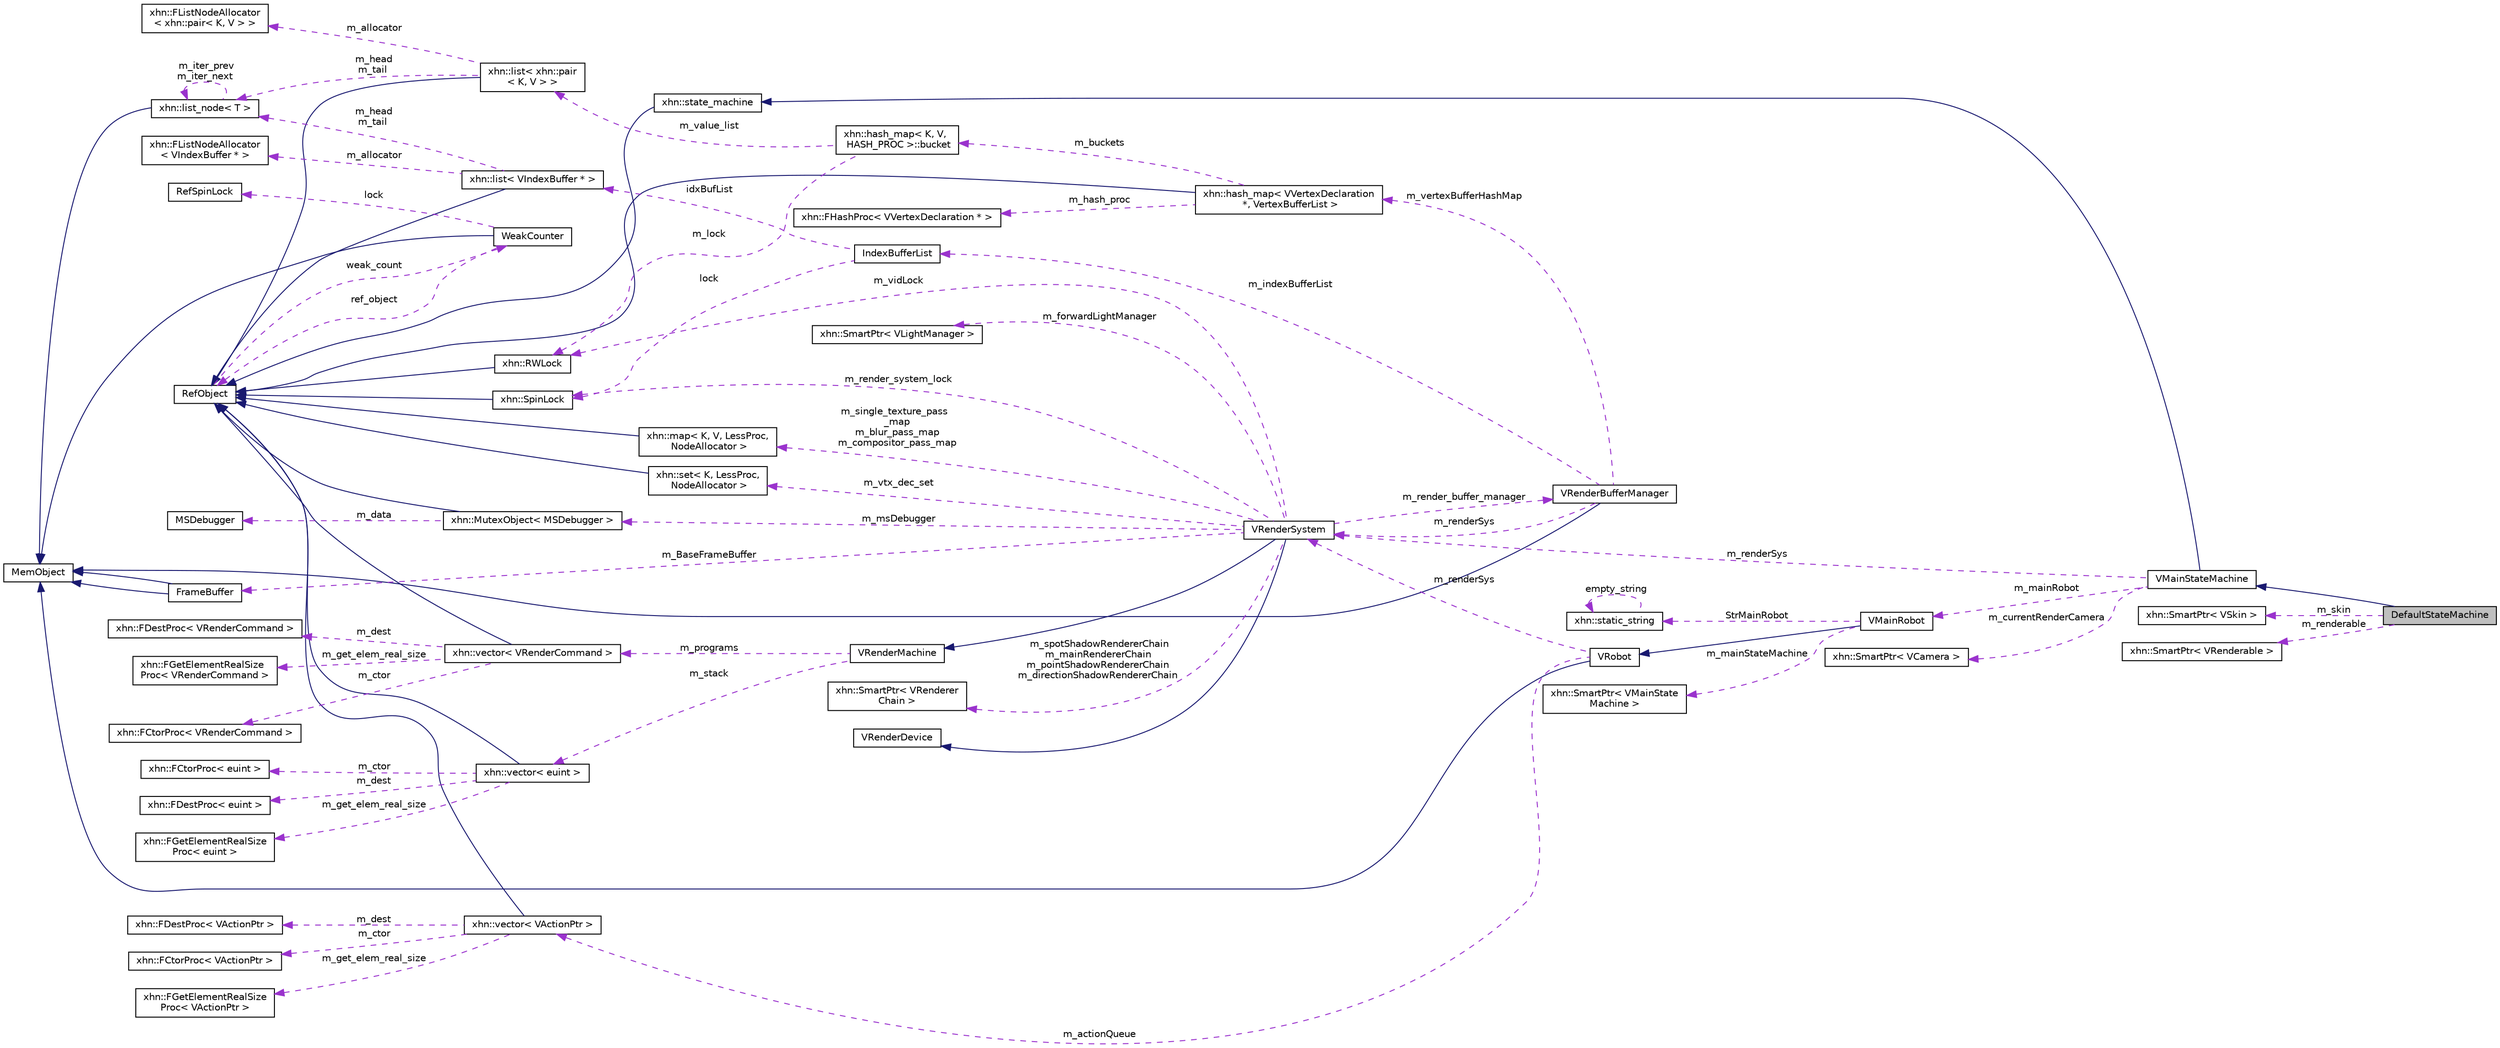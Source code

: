digraph "DefaultStateMachine"
{
  edge [fontname="Helvetica",fontsize="10",labelfontname="Helvetica",labelfontsize="10"];
  node [fontname="Helvetica",fontsize="10",shape=record];
  rankdir="LR";
  Node1 [label="DefaultStateMachine",height=0.2,width=0.4,color="black", fillcolor="grey75", style="filled", fontcolor="black"];
  Node2 -> Node1 [dir="back",color="midnightblue",fontsize="10",style="solid",fontname="Helvetica"];
  Node2 [label="VMainStateMachine",height=0.2,width=0.4,color="black", fillcolor="white", style="filled",URL="$class_v_main_state_machine.html",tooltip="VMainStateMachine 主状态机 "];
  Node3 -> Node2 [dir="back",color="midnightblue",fontsize="10",style="solid",fontname="Helvetica"];
  Node3 [label="xhn::state_machine",height=0.2,width=0.4,color="black", fillcolor="white", style="filled",URL="$classxhn_1_1state__machine.html",tooltip="state_machine "];
  Node4 -> Node3 [dir="back",color="midnightblue",fontsize="10",style="solid",fontname="Helvetica"];
  Node4 [label="RefObject",height=0.2,width=0.4,color="black", fillcolor="white", style="filled",URL="$class_ref_object.html"];
  Node5 -> Node4 [dir="back",color="darkorchid3",fontsize="10",style="dashed",label=" weak_count" ,fontname="Helvetica"];
  Node5 [label="WeakCounter",height=0.2,width=0.4,color="black", fillcolor="white", style="filled",URL="$class_weak_counter.html",tooltip="WeakCounter. "];
  Node6 -> Node5 [dir="back",color="midnightblue",fontsize="10",style="solid",fontname="Helvetica"];
  Node6 [label="MemObject",height=0.2,width=0.4,color="black", fillcolor="white", style="filled",URL="$class_mem_object.html"];
  Node7 -> Node5 [dir="back",color="darkorchid3",fontsize="10",style="dashed",label=" lock" ,fontname="Helvetica"];
  Node7 [label="RefSpinLock",height=0.2,width=0.4,color="black", fillcolor="white", style="filled",URL="$class_ref_spin_lock.html"];
  Node4 -> Node5 [dir="back",color="darkorchid3",fontsize="10",style="dashed",label=" ref_object" ,fontname="Helvetica"];
  Node8 -> Node2 [dir="back",color="darkorchid3",fontsize="10",style="dashed",label=" m_renderSys" ,fontname="Helvetica"];
  Node8 [label="VRenderSystem",height=0.2,width=0.4,color="black", fillcolor="white", style="filled",URL="$class_v_render_system.html",tooltip="VRenderSystem 渲染系统 "];
  Node9 -> Node8 [dir="back",color="midnightblue",fontsize="10",style="solid",fontname="Helvetica"];
  Node9 [label="VRenderMachine",height=0.2,width=0.4,color="black", fillcolor="white", style="filled",URL="$class_v_render_machine.html"];
  Node10 -> Node9 [dir="back",color="darkorchid3",fontsize="10",style="dashed",label=" m_programs" ,fontname="Helvetica"];
  Node10 [label="xhn::vector\< VRenderCommand \>",height=0.2,width=0.4,color="black", fillcolor="white", style="filled",URL="$classxhn_1_1vector.html"];
  Node4 -> Node10 [dir="back",color="midnightblue",fontsize="10",style="solid",fontname="Helvetica"];
  Node11 -> Node10 [dir="back",color="darkorchid3",fontsize="10",style="dashed",label=" m_ctor" ,fontname="Helvetica"];
  Node11 [label="xhn::FCtorProc\< VRenderCommand \>",height=0.2,width=0.4,color="black", fillcolor="white", style="filled",URL="$structxhn_1_1_f_ctor_proc.html"];
  Node12 -> Node10 [dir="back",color="darkorchid3",fontsize="10",style="dashed",label=" m_dest" ,fontname="Helvetica"];
  Node12 [label="xhn::FDestProc\< VRenderCommand \>",height=0.2,width=0.4,color="black", fillcolor="white", style="filled",URL="$structxhn_1_1_f_dest_proc.html"];
  Node13 -> Node10 [dir="back",color="darkorchid3",fontsize="10",style="dashed",label=" m_get_elem_real_size" ,fontname="Helvetica"];
  Node13 [label="xhn::FGetElementRealSize\lProc\< VRenderCommand \>",height=0.2,width=0.4,color="black", fillcolor="white", style="filled",URL="$structxhn_1_1_f_get_element_real_size_proc.html"];
  Node14 -> Node9 [dir="back",color="darkorchid3",fontsize="10",style="dashed",label=" m_stack" ,fontname="Helvetica"];
  Node14 [label="xhn::vector\< euint \>",height=0.2,width=0.4,color="black", fillcolor="white", style="filled",URL="$classxhn_1_1vector.html"];
  Node4 -> Node14 [dir="back",color="midnightblue",fontsize="10",style="solid",fontname="Helvetica"];
  Node15 -> Node14 [dir="back",color="darkorchid3",fontsize="10",style="dashed",label=" m_get_elem_real_size" ,fontname="Helvetica"];
  Node15 [label="xhn::FGetElementRealSize\lProc\< euint \>",height=0.2,width=0.4,color="black", fillcolor="white", style="filled",URL="$structxhn_1_1_f_get_element_real_size_proc.html"];
  Node16 -> Node14 [dir="back",color="darkorchid3",fontsize="10",style="dashed",label=" m_ctor" ,fontname="Helvetica"];
  Node16 [label="xhn::FCtorProc\< euint \>",height=0.2,width=0.4,color="black", fillcolor="white", style="filled",URL="$structxhn_1_1_f_ctor_proc.html"];
  Node17 -> Node14 [dir="back",color="darkorchid3",fontsize="10",style="dashed",label=" m_dest" ,fontname="Helvetica"];
  Node17 [label="xhn::FDestProc\< euint \>",height=0.2,width=0.4,color="black", fillcolor="white", style="filled",URL="$structxhn_1_1_f_dest_proc.html"];
  Node18 -> Node8 [dir="back",color="midnightblue",fontsize="10",style="solid",fontname="Helvetica"];
  Node18 [label="VRenderDevice",height=0.2,width=0.4,color="black", fillcolor="white", style="filled",URL="$class_v_render_device.html"];
  Node19 -> Node8 [dir="back",color="darkorchid3",fontsize="10",style="dashed",label=" m_vidLock" ,fontname="Helvetica"];
  Node19 [label="xhn::RWLock",height=0.2,width=0.4,color="black", fillcolor="white", style="filled",URL="$classxhn_1_1_r_w_lock.html",tooltip="RWLock. "];
  Node4 -> Node19 [dir="back",color="midnightblue",fontsize="10",style="solid",fontname="Helvetica"];
  Node20 -> Node8 [dir="back",color="darkorchid3",fontsize="10",style="dashed",label=" m_render_buffer_manager" ,fontname="Helvetica"];
  Node20 [label="VRenderBufferManager",height=0.2,width=0.4,color="black", fillcolor="white", style="filled",URL="$class_v_render_buffer_manager.html",tooltip="VRenderBufferManager 渲染缓冲管理器 "];
  Node6 -> Node20 [dir="back",color="midnightblue",fontsize="10",style="solid",fontname="Helvetica"];
  Node21 -> Node20 [dir="back",color="darkorchid3",fontsize="10",style="dashed",label=" m_vertexBufferHashMap" ,fontname="Helvetica"];
  Node21 [label="xhn::hash_map\< VVertexDeclaration\l *, VertexBufferList \>",height=0.2,width=0.4,color="black", fillcolor="white", style="filled",URL="$classxhn_1_1hash__map.html"];
  Node4 -> Node21 [dir="back",color="midnightblue",fontsize="10",style="solid",fontname="Helvetica"];
  Node22 -> Node21 [dir="back",color="darkorchid3",fontsize="10",style="dashed",label=" m_hash_proc" ,fontname="Helvetica"];
  Node22 [label="xhn::FHashProc\< VVertexDeclaration * \>",height=0.2,width=0.4,color="black", fillcolor="white", style="filled",URL="$structxhn_1_1_f_hash_proc.html"];
  Node23 -> Node21 [dir="back",color="darkorchid3",fontsize="10",style="dashed",label=" m_buckets" ,fontname="Helvetica"];
  Node23 [label="xhn::hash_map\< K, V,\l HASH_PROC \>::bucket",height=0.2,width=0.4,color="black", fillcolor="white", style="filled",URL="$classxhn_1_1hash__map_1_1bucket.html"];
  Node19 -> Node23 [dir="back",color="darkorchid3",fontsize="10",style="dashed",label=" m_lock" ,fontname="Helvetica"];
  Node24 -> Node23 [dir="back",color="darkorchid3",fontsize="10",style="dashed",label=" m_value_list" ,fontname="Helvetica"];
  Node24 [label="xhn::list\< xhn::pair\l\< K, V \> \>",height=0.2,width=0.4,color="black", fillcolor="white", style="filled",URL="$classxhn_1_1list.html"];
  Node4 -> Node24 [dir="back",color="midnightblue",fontsize="10",style="solid",fontname="Helvetica"];
  Node25 -> Node24 [dir="back",color="darkorchid3",fontsize="10",style="dashed",label=" m_allocator" ,fontname="Helvetica"];
  Node25 [label="xhn::FListNodeAllocator\l\< xhn::pair\< K, V \> \>",height=0.2,width=0.4,color="black", fillcolor="white", style="filled",URL="$classxhn_1_1_f_list_node_allocator.html"];
  Node26 -> Node24 [dir="back",color="darkorchid3",fontsize="10",style="dashed",label=" m_head\nm_tail" ,fontname="Helvetica"];
  Node26 [label="xhn::list_node\< T \>",height=0.2,width=0.4,color="black", fillcolor="white", style="filled",URL="$classxhn_1_1list__node.html"];
  Node6 -> Node26 [dir="back",color="midnightblue",fontsize="10",style="solid",fontname="Helvetica"];
  Node26 -> Node26 [dir="back",color="darkorchid3",fontsize="10",style="dashed",label=" m_iter_prev\nm_iter_next" ,fontname="Helvetica"];
  Node8 -> Node20 [dir="back",color="darkorchid3",fontsize="10",style="dashed",label=" m_renderSys" ,fontname="Helvetica"];
  Node27 -> Node20 [dir="back",color="darkorchid3",fontsize="10",style="dashed",label=" m_indexBufferList" ,fontname="Helvetica"];
  Node27 [label="IndexBufferList",height=0.2,width=0.4,color="black", fillcolor="white", style="filled",URL="$struct_index_buffer_list.html"];
  Node28 -> Node27 [dir="back",color="darkorchid3",fontsize="10",style="dashed",label=" lock" ,fontname="Helvetica"];
  Node28 [label="xhn::SpinLock",height=0.2,width=0.4,color="black", fillcolor="white", style="filled",URL="$classxhn_1_1_spin_lock.html",tooltip="SpinLock. "];
  Node4 -> Node28 [dir="back",color="midnightblue",fontsize="10",style="solid",fontname="Helvetica"];
  Node29 -> Node27 [dir="back",color="darkorchid3",fontsize="10",style="dashed",label=" idxBufList" ,fontname="Helvetica"];
  Node29 [label="xhn::list\< VIndexBuffer * \>",height=0.2,width=0.4,color="black", fillcolor="white", style="filled",URL="$classxhn_1_1list.html"];
  Node4 -> Node29 [dir="back",color="midnightblue",fontsize="10",style="solid",fontname="Helvetica"];
  Node30 -> Node29 [dir="back",color="darkorchid3",fontsize="10",style="dashed",label=" m_allocator" ,fontname="Helvetica"];
  Node30 [label="xhn::FListNodeAllocator\l\< VIndexBuffer * \>",height=0.2,width=0.4,color="black", fillcolor="white", style="filled",URL="$classxhn_1_1_f_list_node_allocator.html"];
  Node26 -> Node29 [dir="back",color="darkorchid3",fontsize="10",style="dashed",label=" m_head\nm_tail" ,fontname="Helvetica"];
  Node31 -> Node8 [dir="back",color="darkorchid3",fontsize="10",style="dashed",label=" m_BaseFrameBuffer" ,fontname="Helvetica"];
  Node31 [label="FrameBuffer",height=0.2,width=0.4,color="black", fillcolor="white", style="filled",URL="$class_frame_buffer.html",tooltip="FrameBuffer 帧缓冲 "];
  Node6 -> Node31 [dir="back",color="midnightblue",fontsize="10",style="solid",fontname="Helvetica"];
  Node6 -> Node31 [dir="back",color="midnightblue",fontsize="10",style="solid",fontname="Helvetica"];
  Node32 -> Node8 [dir="back",color="darkorchid3",fontsize="10",style="dashed",label=" m_msDebugger" ,fontname="Helvetica"];
  Node32 [label="xhn::MutexObject\< MSDebugger \>",height=0.2,width=0.4,color="black", fillcolor="white", style="filled",URL="$classxhn_1_1_mutex_object.html"];
  Node4 -> Node32 [dir="back",color="midnightblue",fontsize="10",style="solid",fontname="Helvetica"];
  Node33 -> Node32 [dir="back",color="darkorchid3",fontsize="10",style="dashed",label=" m_data" ,fontname="Helvetica"];
  Node33 [label="MSDebugger",height=0.2,width=0.4,color="black", fillcolor="white", style="filled",URL="$class_m_s_debugger.html"];
  Node34 -> Node8 [dir="back",color="darkorchid3",fontsize="10",style="dashed",label=" m_single_texture_pass\l_map\nm_blur_pass_map\nm_compositor_pass_map" ,fontname="Helvetica"];
  Node34 [label="xhn::map\< K, V, LessProc,\l NodeAllocator \>",height=0.2,width=0.4,color="black", fillcolor="white", style="filled",URL="$classxhn_1_1map.html"];
  Node4 -> Node34 [dir="back",color="midnightblue",fontsize="10",style="solid",fontname="Helvetica"];
  Node35 -> Node8 [dir="back",color="darkorchid3",fontsize="10",style="dashed",label=" m_vtx_dec_set" ,fontname="Helvetica"];
  Node35 [label="xhn::set\< K, LessProc,\l NodeAllocator \>",height=0.2,width=0.4,color="black", fillcolor="white", style="filled",URL="$classxhn_1_1set.html"];
  Node4 -> Node35 [dir="back",color="midnightblue",fontsize="10",style="solid",fontname="Helvetica"];
  Node28 -> Node8 [dir="back",color="darkorchid3",fontsize="10",style="dashed",label=" m_render_system_lock" ,fontname="Helvetica"];
  Node36 -> Node8 [dir="back",color="darkorchid3",fontsize="10",style="dashed",label=" m_spotShadowRendererChain\nm_mainRendererChain\nm_pointShadowRendererChain\nm_directionShadowRendererChain" ,fontname="Helvetica"];
  Node36 [label="xhn::SmartPtr\< VRenderer\lChain \>",height=0.2,width=0.4,color="black", fillcolor="white", style="filled",URL="$classxhn_1_1_smart_ptr.html"];
  Node37 -> Node8 [dir="back",color="darkorchid3",fontsize="10",style="dashed",label=" m_forwardLightManager" ,fontname="Helvetica"];
  Node37 [label="xhn::SmartPtr\< VLightManager \>",height=0.2,width=0.4,color="black", fillcolor="white", style="filled",URL="$classxhn_1_1_smart_ptr.html"];
  Node38 -> Node2 [dir="back",color="darkorchid3",fontsize="10",style="dashed",label=" m_currentRenderCamera" ,fontname="Helvetica"];
  Node38 [label="xhn::SmartPtr\< VCamera \>",height=0.2,width=0.4,color="black", fillcolor="white", style="filled",URL="$classxhn_1_1_smart_ptr.html"];
  Node39 -> Node2 [dir="back",color="darkorchid3",fontsize="10",style="dashed",label=" m_mainRobot" ,fontname="Helvetica"];
  Node39 [label="VMainRobot",height=0.2,width=0.4,color="black", fillcolor="white", style="filled",URL="$class_v_main_robot.html",tooltip="VMainRobot 主机器人 "];
  Node40 -> Node39 [dir="back",color="midnightblue",fontsize="10",style="solid",fontname="Helvetica"];
  Node40 [label="VRobot",height=0.2,width=0.4,color="black", fillcolor="white", style="filled",URL="$class_v_robot.html",tooltip="VRobot 机器人 "];
  Node6 -> Node40 [dir="back",color="midnightblue",fontsize="10",style="solid",fontname="Helvetica"];
  Node8 -> Node40 [dir="back",color="darkorchid3",fontsize="10",style="dashed",label=" m_renderSys" ,fontname="Helvetica"];
  Node41 -> Node40 [dir="back",color="darkorchid3",fontsize="10",style="dashed",label=" m_actionQueue" ,fontname="Helvetica"];
  Node41 [label="xhn::vector\< VActionPtr \>",height=0.2,width=0.4,color="black", fillcolor="white", style="filled",URL="$classxhn_1_1vector.html"];
  Node4 -> Node41 [dir="back",color="midnightblue",fontsize="10",style="solid",fontname="Helvetica"];
  Node42 -> Node41 [dir="back",color="darkorchid3",fontsize="10",style="dashed",label=" m_dest" ,fontname="Helvetica"];
  Node42 [label="xhn::FDestProc\< VActionPtr \>",height=0.2,width=0.4,color="black", fillcolor="white", style="filled",URL="$structxhn_1_1_f_dest_proc.html"];
  Node43 -> Node41 [dir="back",color="darkorchid3",fontsize="10",style="dashed",label=" m_ctor" ,fontname="Helvetica"];
  Node43 [label="xhn::FCtorProc\< VActionPtr \>",height=0.2,width=0.4,color="black", fillcolor="white", style="filled",URL="$structxhn_1_1_f_ctor_proc.html"];
  Node44 -> Node41 [dir="back",color="darkorchid3",fontsize="10",style="dashed",label=" m_get_elem_real_size" ,fontname="Helvetica"];
  Node44 [label="xhn::FGetElementRealSize\lProc\< VActionPtr \>",height=0.2,width=0.4,color="black", fillcolor="white", style="filled",URL="$structxhn_1_1_f_get_element_real_size_proc.html"];
  Node45 -> Node39 [dir="back",color="darkorchid3",fontsize="10",style="dashed",label=" m_mainStateMachine" ,fontname="Helvetica"];
  Node45 [label="xhn::SmartPtr\< VMainState\lMachine \>",height=0.2,width=0.4,color="black", fillcolor="white", style="filled",URL="$classxhn_1_1_smart_ptr.html"];
  Node46 -> Node39 [dir="back",color="darkorchid3",fontsize="10",style="dashed",label=" StrMainRobot" ,fontname="Helvetica"];
  Node46 [label="xhn::static_string",height=0.2,width=0.4,color="black", fillcolor="white", style="filled",URL="$classxhn_1_1static__string.html"];
  Node46 -> Node46 [dir="back",color="darkorchid3",fontsize="10",style="dashed",label=" empty_string" ,fontname="Helvetica"];
  Node47 -> Node1 [dir="back",color="darkorchid3",fontsize="10",style="dashed",label=" m_skin" ,fontname="Helvetica"];
  Node47 [label="xhn::SmartPtr\< VSkin \>",height=0.2,width=0.4,color="black", fillcolor="white", style="filled",URL="$classxhn_1_1_smart_ptr.html"];
  Node48 -> Node1 [dir="back",color="darkorchid3",fontsize="10",style="dashed",label=" m_renderable" ,fontname="Helvetica"];
  Node48 [label="xhn::SmartPtr\< VRenderable \>",height=0.2,width=0.4,color="black", fillcolor="white", style="filled",URL="$classxhn_1_1_smart_ptr.html"];
}

